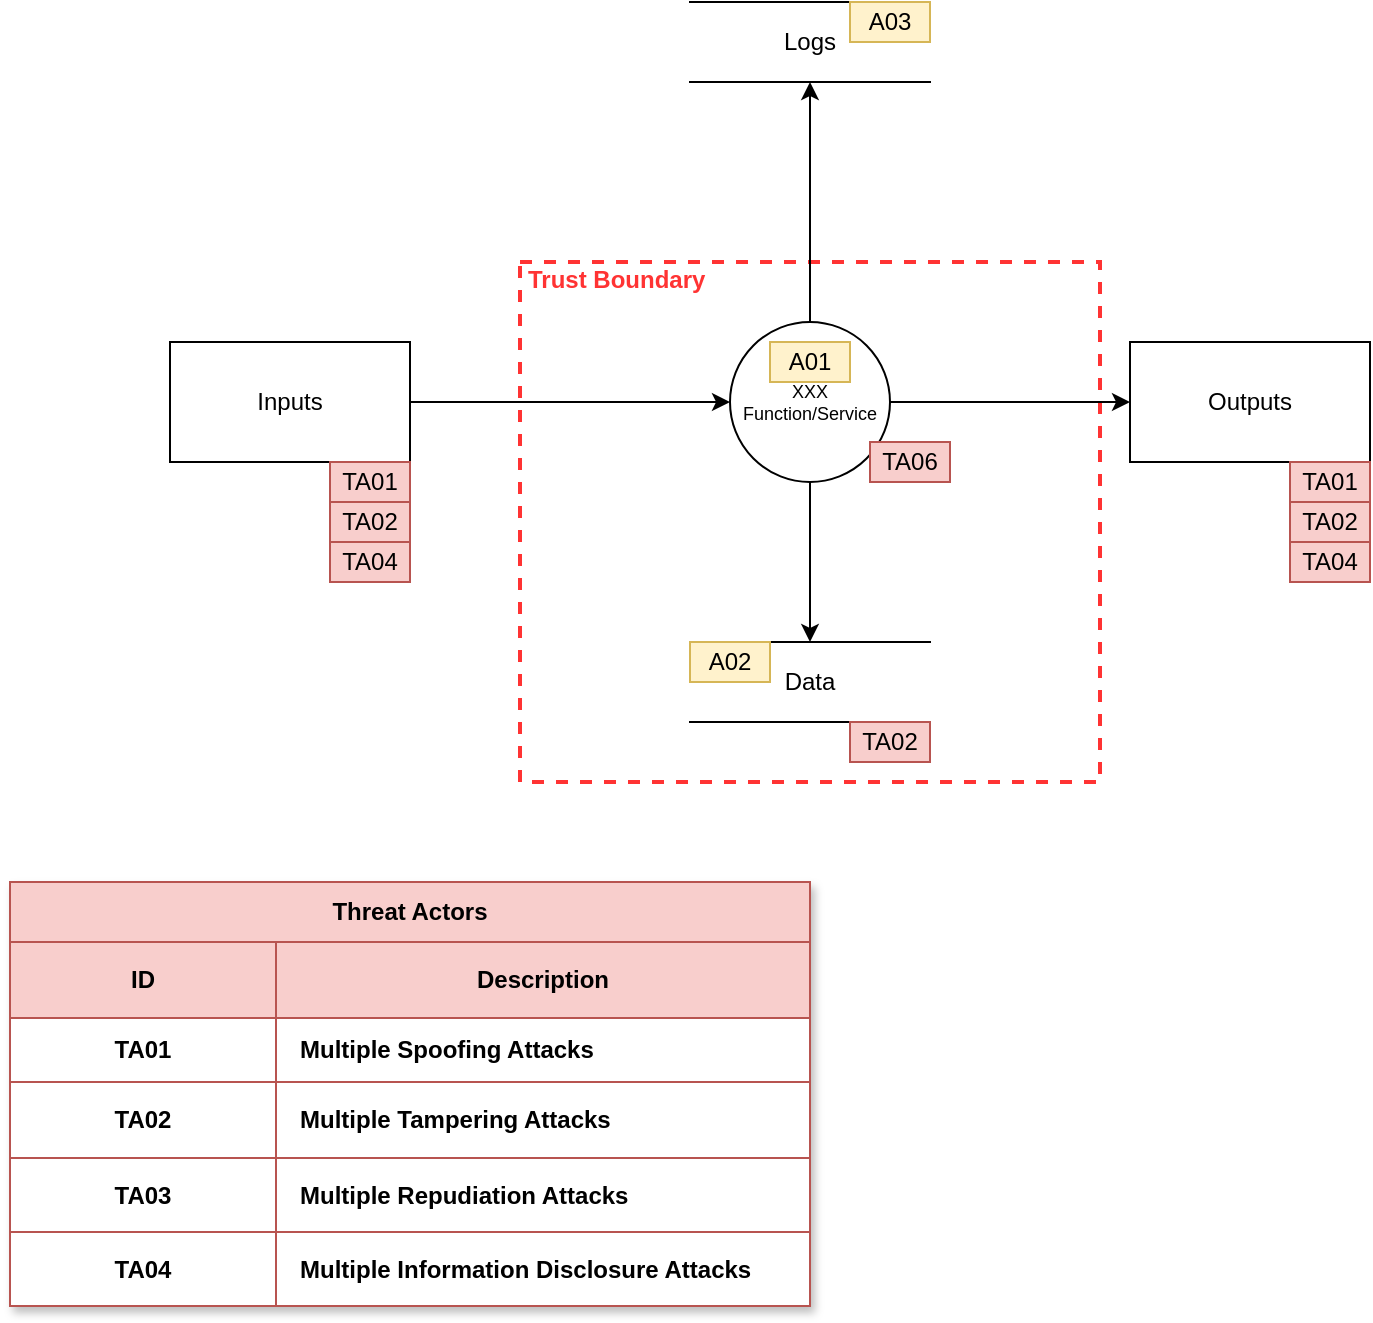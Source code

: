 <mxfile version="22.0.5" type="github">
  <diagram name="Page-1" id="qjFmDRY9thTk12ac2Zu9">
    <mxGraphModel dx="984" dy="544" grid="1" gridSize="10" guides="1" tooltips="1" connect="1" arrows="1" fold="1" page="1" pageScale="1" pageWidth="827" pageHeight="1169" math="0" shadow="0">
      <root>
        <mxCell id="0" />
        <mxCell id="1" parent="0" />
        <mxCell id="3DAyS10UD6Hze93BMj8Y-9" value="Trust Boundary" style="html=1;fontColor=#FF3333;fontStyle=1;align=left;verticalAlign=top;spacing=0;labelBorderColor=none;fillColor=none;dashed=1;strokeWidth=2;strokeColor=#FF3333;spacingLeft=4;spacingTop=-3;" vertex="1" parent="1">
          <mxGeometry x="295" y="130" width="290" height="260" as="geometry" />
        </mxCell>
        <mxCell id="3DAyS10UD6Hze93BMj8Y-2" value="XXX Function/Service" style="ellipse;whiteSpace=wrap;html=1;aspect=fixed;fontSize=9;" vertex="1" parent="1">
          <mxGeometry x="400" y="160" width="80" height="80" as="geometry" />
        </mxCell>
        <mxCell id="3DAyS10UD6Hze93BMj8Y-3" value="" style="endArrow=classic;html=1;fontColor=#FF3333;rounded=0;" edge="1" parent="1" source="3DAyS10UD6Hze93BMj8Y-4" target="3DAyS10UD6Hze93BMj8Y-2">
          <mxGeometry width="50" height="50" relative="1" as="geometry">
            <mxPoint x="70" y="110" as="sourcePoint" />
            <mxPoint x="220" y="100" as="targetPoint" />
          </mxGeometry>
        </mxCell>
        <mxCell id="3DAyS10UD6Hze93BMj8Y-4" value="Inputs" style="rounded=0;whiteSpace=wrap;html=1;" vertex="1" parent="1">
          <mxGeometry x="120" y="170" width="120" height="60" as="geometry" />
        </mxCell>
        <mxCell id="3DAyS10UD6Hze93BMj8Y-5" value="Outputs" style="rounded=0;whiteSpace=wrap;html=1;" vertex="1" parent="1">
          <mxGeometry x="600" y="170" width="120" height="60" as="geometry" />
        </mxCell>
        <mxCell id="3DAyS10UD6Hze93BMj8Y-6" value="" style="endArrow=classic;html=1;fontColor=#FF3333;rounded=0;" edge="1" parent="1" source="3DAyS10UD6Hze93BMj8Y-2" target="3DAyS10UD6Hze93BMj8Y-5">
          <mxGeometry width="50" height="50" relative="1" as="geometry">
            <mxPoint x="390" y="310" as="sourcePoint" />
            <mxPoint x="440" y="260" as="targetPoint" />
          </mxGeometry>
        </mxCell>
        <mxCell id="3DAyS10UD6Hze93BMj8Y-7" value="Data" style="shape=partialRectangle;whiteSpace=wrap;html=1;left=0;right=0;fillColor=none;" vertex="1" parent="1">
          <mxGeometry x="380" y="320" width="120" height="40" as="geometry" />
        </mxCell>
        <mxCell id="3DAyS10UD6Hze93BMj8Y-8" value="" style="endArrow=classic;html=1;fontColor=#FF3333;rounded=0;entryX=0.5;entryY=0;entryDx=0;entryDy=0;" edge="1" parent="1" source="3DAyS10UD6Hze93BMj8Y-2" target="3DAyS10UD6Hze93BMj8Y-7">
          <mxGeometry width="50" height="50" relative="1" as="geometry">
            <mxPoint x="390" y="310" as="sourcePoint" />
            <mxPoint x="440" y="260" as="targetPoint" />
          </mxGeometry>
        </mxCell>
        <mxCell id="3DAyS10UD6Hze93BMj8Y-10" value="TA01" style="text;html=1;strokeColor=#b85450;fillColor=#f8cecc;align=center;verticalAlign=middle;whiteSpace=wrap;overflow=hidden;" vertex="1" parent="1">
          <mxGeometry x="200" y="230" width="40" height="20" as="geometry" />
        </mxCell>
        <mxCell id="3DAyS10UD6Hze93BMj8Y-11" value="TA02" style="text;html=1;strokeColor=#b85450;fillColor=#f8cecc;align=center;verticalAlign=middle;whiteSpace=wrap;overflow=hidden;" vertex="1" parent="1">
          <mxGeometry x="460" y="360" width="40" height="20" as="geometry" />
        </mxCell>
        <mxCell id="3DAyS10UD6Hze93BMj8Y-12" value="TA01" style="text;html=1;strokeColor=#b85450;fillColor=#f8cecc;align=center;verticalAlign=middle;whiteSpace=wrap;overflow=hidden;" vertex="1" parent="1">
          <mxGeometry x="680" y="230" width="40" height="20" as="geometry" />
        </mxCell>
        <mxCell id="3DAyS10UD6Hze93BMj8Y-36" value="Threat Actors" style="shape=table;startSize=30;container=1;collapsible=0;childLayout=tableLayout;fillColor=#F8CECC;strokeColor=#B85450;fontStyle=1;shadow=1;swimlaneFillColor=#FFFFFF;fontColor=#000000;whiteSpace=wrap;html=1;" vertex="1" parent="1">
          <mxGeometry x="40" y="440" width="400" height="212" as="geometry" />
        </mxCell>
        <mxCell id="3DAyS10UD6Hze93BMj8Y-37" value="" style="shape=tableRow;horizontal=0;startSize=0;swimlaneHead=0;swimlaneBody=0;strokeColor=inherit;top=0;left=0;bottom=0;right=0;collapsible=0;dropTarget=0;fillColor=inherit;points=[[0,0.5],[1,0.5]];portConstraint=eastwest;fontSize=16;fontColor=#000000;" vertex="1" parent="3DAyS10UD6Hze93BMj8Y-36">
          <mxGeometry y="30" width="400" height="38" as="geometry" />
        </mxCell>
        <mxCell id="3DAyS10UD6Hze93BMj8Y-38" value="ID" style="html=1;whiteSpace=wrap;connectable=0;strokeColor=inherit;overflow=hidden;fillColor=none;pointerEvents=1;fontColor=#000000;fontStyle=1" vertex="1" parent="3DAyS10UD6Hze93BMj8Y-37">
          <mxGeometry width="133" height="38" as="geometry">
            <mxRectangle width="133" height="38" as="alternateBounds" />
          </mxGeometry>
        </mxCell>
        <mxCell id="3DAyS10UD6Hze93BMj8Y-39" value="Description" style="html=1;whiteSpace=wrap;connectable=0;strokeColor=inherit;overflow=hidden;fillColor=none;pointerEvents=1;fontColor=#000000;fontStyle=1" vertex="1" parent="3DAyS10UD6Hze93BMj8Y-37">
          <mxGeometry x="133" width="267" height="38" as="geometry">
            <mxRectangle width="267" height="38" as="alternateBounds" />
          </mxGeometry>
        </mxCell>
        <mxCell id="3DAyS10UD6Hze93BMj8Y-40" value="" style="shape=tableRow;horizontal=0;startSize=0;swimlaneHead=0;swimlaneBody=0;strokeColor=inherit;top=0;left=0;bottom=0;right=0;collapsible=0;dropTarget=0;fillColor=none;points=[[0,0.5],[1,0.5]];portConstraint=eastwest;fontSize=16;fontColor=#000000;" vertex="1" parent="3DAyS10UD6Hze93BMj8Y-36">
          <mxGeometry y="68" width="400" height="32" as="geometry" />
        </mxCell>
        <mxCell id="3DAyS10UD6Hze93BMj8Y-41" value="TA01" style="html=1;whiteSpace=wrap;connectable=0;strokeColor=inherit;overflow=hidden;fillColor=none;pointerEvents=1;fontColor=#000000;fontStyle=1" vertex="1" parent="3DAyS10UD6Hze93BMj8Y-40">
          <mxGeometry width="133" height="32" as="geometry">
            <mxRectangle width="133" height="32" as="alternateBounds" />
          </mxGeometry>
        </mxCell>
        <mxCell id="3DAyS10UD6Hze93BMj8Y-42" value="Multiple Spoofing Attacks" style="html=1;whiteSpace=wrap;connectable=0;strokeColor=inherit;overflow=hidden;fillColor=none;pointerEvents=1;fontColor=#000000;fontStyle=1;align=left;spacingLeft=10;" vertex="1" parent="3DAyS10UD6Hze93BMj8Y-40">
          <mxGeometry x="133" width="267" height="32" as="geometry">
            <mxRectangle width="267" height="32" as="alternateBounds" />
          </mxGeometry>
        </mxCell>
        <mxCell id="3DAyS10UD6Hze93BMj8Y-43" value="" style="shape=tableRow;horizontal=0;startSize=0;swimlaneHead=0;swimlaneBody=0;strokeColor=inherit;top=0;left=0;bottom=0;right=0;collapsible=0;dropTarget=0;fillColor=none;points=[[0,0.5],[1,0.5]];portConstraint=eastwest;fontSize=16;fontColor=#000000;" vertex="1" parent="3DAyS10UD6Hze93BMj8Y-36">
          <mxGeometry y="100" width="400" height="38" as="geometry" />
        </mxCell>
        <mxCell id="3DAyS10UD6Hze93BMj8Y-44" value="TA02" style="html=1;whiteSpace=wrap;connectable=0;strokeColor=inherit;overflow=hidden;fillColor=none;pointerEvents=1;fontColor=#000000;fontStyle=1" vertex="1" parent="3DAyS10UD6Hze93BMj8Y-43">
          <mxGeometry width="133" height="38" as="geometry">
            <mxRectangle width="133" height="38" as="alternateBounds" />
          </mxGeometry>
        </mxCell>
        <mxCell id="3DAyS10UD6Hze93BMj8Y-45" value="Multiple Tampering Attacks" style="html=1;whiteSpace=wrap;connectable=0;strokeColor=inherit;overflow=hidden;fillColor=none;pointerEvents=1;fontColor=#000000;fontStyle=1;align=left;spacingLeft=10;" vertex="1" parent="3DAyS10UD6Hze93BMj8Y-43">
          <mxGeometry x="133" width="267" height="38" as="geometry">
            <mxRectangle width="267" height="38" as="alternateBounds" />
          </mxGeometry>
        </mxCell>
        <mxCell id="3DAyS10UD6Hze93BMj8Y-49" value="" style="shape=tableRow;horizontal=0;startSize=0;swimlaneHead=0;swimlaneBody=0;strokeColor=inherit;top=0;left=0;bottom=0;right=0;collapsible=0;dropTarget=0;fillColor=none;points=[[0,0.5],[1,0.5]];portConstraint=eastwest;fontSize=16;fontColor=#000000;" vertex="1" parent="3DAyS10UD6Hze93BMj8Y-36">
          <mxGeometry y="138" width="400" height="37" as="geometry" />
        </mxCell>
        <mxCell id="3DAyS10UD6Hze93BMj8Y-50" value="TA03" style="html=1;whiteSpace=wrap;connectable=0;strokeColor=inherit;overflow=hidden;fillColor=none;pointerEvents=1;fontColor=#000000;fontStyle=1" vertex="1" parent="3DAyS10UD6Hze93BMj8Y-49">
          <mxGeometry width="133" height="37" as="geometry">
            <mxRectangle width="133" height="37" as="alternateBounds" />
          </mxGeometry>
        </mxCell>
        <mxCell id="3DAyS10UD6Hze93BMj8Y-51" value="Multiple Repudiation Attacks" style="html=1;whiteSpace=wrap;connectable=0;strokeColor=inherit;overflow=hidden;fillColor=none;pointerEvents=1;fontColor=#000000;fontStyle=1;align=left;spacingLeft=10;" vertex="1" parent="3DAyS10UD6Hze93BMj8Y-49">
          <mxGeometry x="133" width="267" height="37" as="geometry">
            <mxRectangle width="267" height="37" as="alternateBounds" />
          </mxGeometry>
        </mxCell>
        <mxCell id="3DAyS10UD6Hze93BMj8Y-58" value="" style="shape=tableRow;horizontal=0;startSize=0;swimlaneHead=0;swimlaneBody=0;strokeColor=inherit;top=0;left=0;bottom=0;right=0;collapsible=0;dropTarget=0;fillColor=none;points=[[0,0.5],[1,0.5]];portConstraint=eastwest;fontSize=16;fontColor=#000000;" vertex="1" parent="3DAyS10UD6Hze93BMj8Y-36">
          <mxGeometry y="175" width="400" height="37" as="geometry" />
        </mxCell>
        <mxCell id="3DAyS10UD6Hze93BMj8Y-59" value="TA04" style="html=1;whiteSpace=wrap;connectable=0;strokeColor=inherit;overflow=hidden;fillColor=none;pointerEvents=1;fontColor=#000000;fontStyle=1" vertex="1" parent="3DAyS10UD6Hze93BMj8Y-58">
          <mxGeometry width="133" height="37" as="geometry">
            <mxRectangle width="133" height="37" as="alternateBounds" />
          </mxGeometry>
        </mxCell>
        <mxCell id="3DAyS10UD6Hze93BMj8Y-60" value="Multiple Information Disclosure Attacks" style="html=1;whiteSpace=wrap;connectable=0;strokeColor=inherit;overflow=hidden;fillColor=none;pointerEvents=1;fontColor=#000000;fontStyle=1;align=left;spacingLeft=10;" vertex="1" parent="3DAyS10UD6Hze93BMj8Y-58">
          <mxGeometry x="133" width="267" height="37" as="geometry">
            <mxRectangle width="267" height="37" as="alternateBounds" />
          </mxGeometry>
        </mxCell>
        <mxCell id="3DAyS10UD6Hze93BMj8Y-52" value="TA02" style="text;html=1;strokeColor=#b85450;fillColor=#f8cecc;align=center;verticalAlign=middle;whiteSpace=wrap;overflow=hidden;" vertex="1" parent="1">
          <mxGeometry x="200" y="250" width="40" height="20" as="geometry" />
        </mxCell>
        <mxCell id="3DAyS10UD6Hze93BMj8Y-53" value="TA04" style="text;html=1;strokeColor=#b85450;fillColor=#f8cecc;align=center;verticalAlign=middle;whiteSpace=wrap;overflow=hidden;" vertex="1" parent="1">
          <mxGeometry x="200" y="270" width="40" height="20" as="geometry" />
        </mxCell>
        <mxCell id="3DAyS10UD6Hze93BMj8Y-56" value="TA02" style="text;html=1;strokeColor=#b85450;fillColor=#f8cecc;align=center;verticalAlign=middle;whiteSpace=wrap;overflow=hidden;" vertex="1" parent="1">
          <mxGeometry x="680" y="250" width="40" height="20" as="geometry" />
        </mxCell>
        <mxCell id="3DAyS10UD6Hze93BMj8Y-57" value="TA04" style="text;html=1;strokeColor=#b85450;fillColor=#f8cecc;align=center;verticalAlign=middle;whiteSpace=wrap;overflow=hidden;" vertex="1" parent="1">
          <mxGeometry x="680" y="270" width="40" height="20" as="geometry" />
        </mxCell>
        <mxCell id="3DAyS10UD6Hze93BMj8Y-61" value="TA06" style="text;html=1;strokeColor=#b85450;fillColor=#f8cecc;align=center;verticalAlign=middle;whiteSpace=wrap;overflow=hidden;" vertex="1" parent="1">
          <mxGeometry x="470" y="220" width="40" height="20" as="geometry" />
        </mxCell>
        <mxCell id="3DAyS10UD6Hze93BMj8Y-62" value="A01" style="text;html=1;strokeColor=#d6b656;fillColor=#fff2cc;align=center;verticalAlign=middle;whiteSpace=wrap;overflow=hidden;" vertex="1" parent="1">
          <mxGeometry x="420" y="170" width="40" height="20" as="geometry" />
        </mxCell>
        <mxCell id="3DAyS10UD6Hze93BMj8Y-63" value="A02" style="text;html=1;strokeColor=#d6b656;fillColor=#fff2cc;align=center;verticalAlign=middle;whiteSpace=wrap;overflow=hidden;" vertex="1" parent="1">
          <mxGeometry x="380" y="320" width="40" height="20" as="geometry" />
        </mxCell>
        <mxCell id="3DAyS10UD6Hze93BMj8Y-64" value="Logs" style="shape=partialRectangle;whiteSpace=wrap;html=1;left=0;right=0;fillColor=none;" vertex="1" parent="1">
          <mxGeometry x="380" width="120" height="40" as="geometry" />
        </mxCell>
        <mxCell id="3DAyS10UD6Hze93BMj8Y-65" value="" style="endArrow=classic;html=1;fontColor=#FF3333;rounded=0;" edge="1" parent="1" source="3DAyS10UD6Hze93BMj8Y-2" target="3DAyS10UD6Hze93BMj8Y-64">
          <mxGeometry width="50" height="50" relative="1" as="geometry">
            <mxPoint x="390" y="130" as="sourcePoint" />
            <mxPoint x="440" y="80" as="targetPoint" />
          </mxGeometry>
        </mxCell>
        <mxCell id="3DAyS10UD6Hze93BMj8Y-66" value="A03" style="text;html=1;strokeColor=#d6b656;fillColor=#fff2cc;align=center;verticalAlign=middle;whiteSpace=wrap;overflow=hidden;" vertex="1" parent="1">
          <mxGeometry x="460" width="40" height="20" as="geometry" />
        </mxCell>
      </root>
    </mxGraphModel>
  </diagram>
</mxfile>
